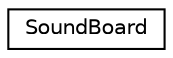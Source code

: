 digraph "Graphical Class Hierarchy"
{
 // LATEX_PDF_SIZE
  edge [fontname="Helvetica",fontsize="10",labelfontname="Helvetica",labelfontsize="10"];
  node [fontname="Helvetica",fontsize="10",shape=record];
  rankdir="LR";
  Node0 [label="SoundBoard",height=0.2,width=0.4,color="black", fillcolor="white", style="filled",URL="$class_sound_board.html",tooltip=" "];
}
